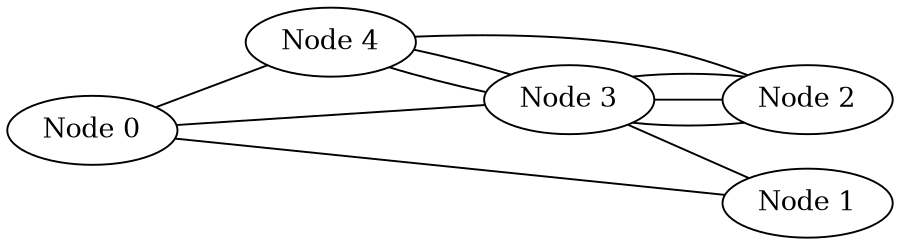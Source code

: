 graph unix {
	graph [ dpi = 300 ];
	size="6,6";
	rankdir="LR";

	"Node 0" -- "Node 4"
	"Node 0" -- "Node 3"
	"Node 1" -- "Node 0"
	"Node 2" -- "Node 3"
	"Node 3" -- "Node 1"
	"Node 3" -- "Node 2"
	"Node 3" -- "Node 4"
	"Node 3" -- "Node 2"
	"Node 4" -- "Node 2"
	"Node 4" -- "Node 3"
}

